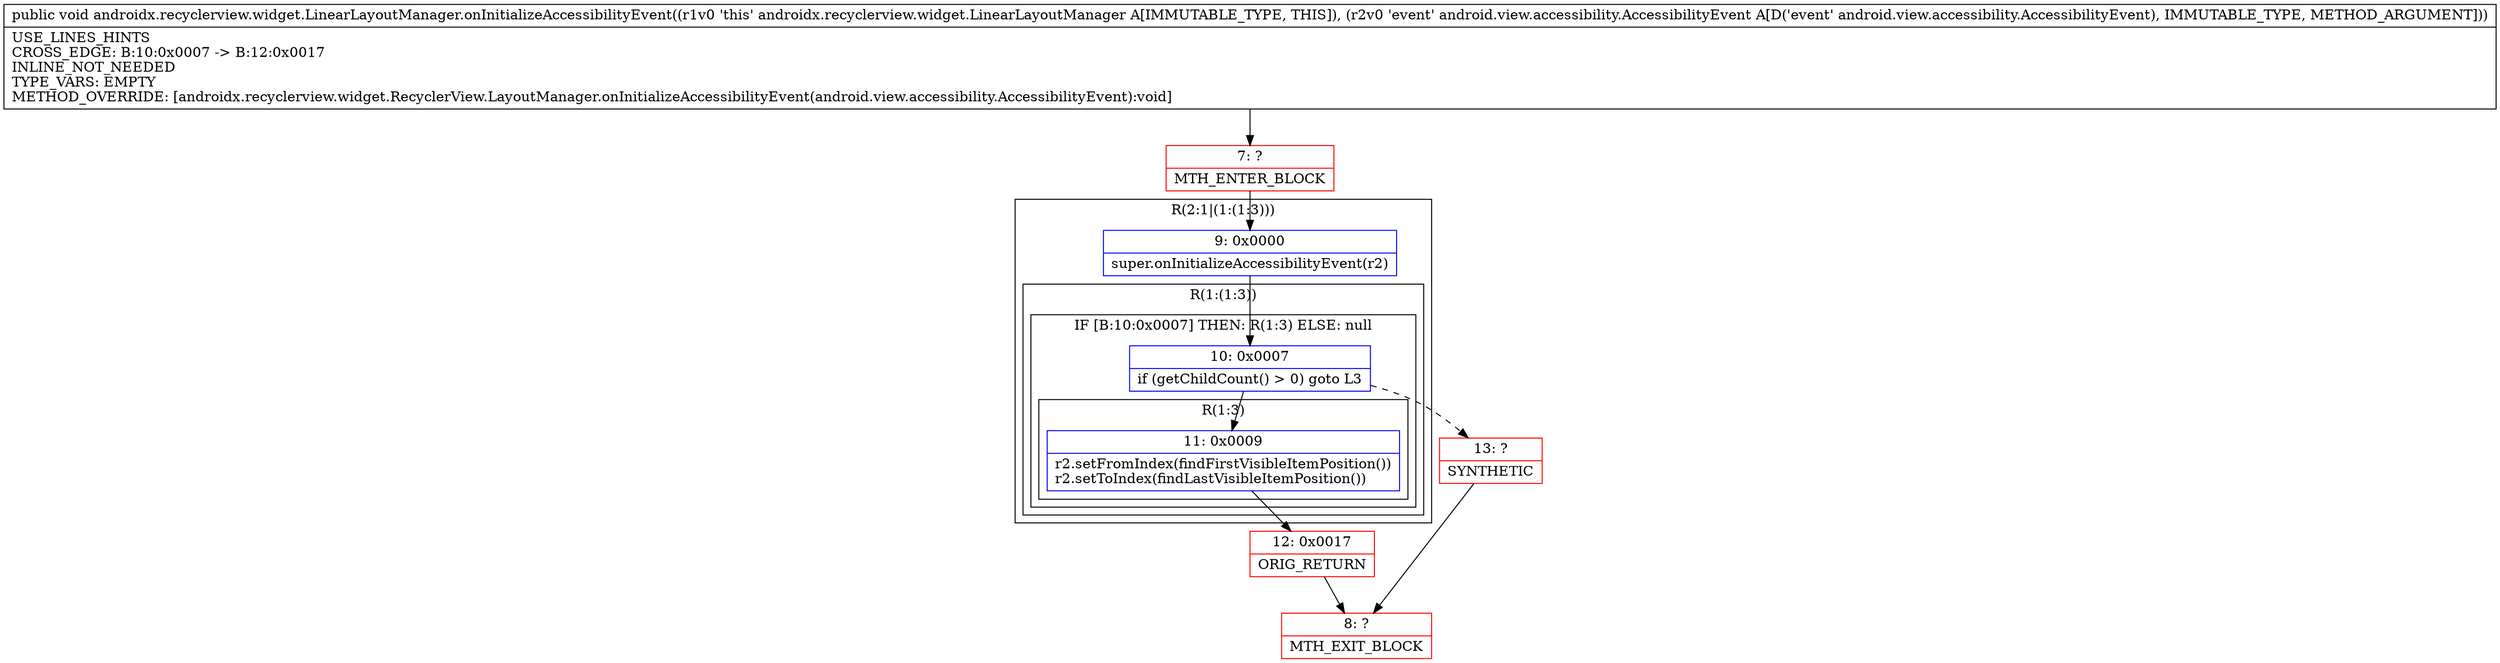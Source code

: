 digraph "CFG forandroidx.recyclerview.widget.LinearLayoutManager.onInitializeAccessibilityEvent(Landroid\/view\/accessibility\/AccessibilityEvent;)V" {
subgraph cluster_Region_444489661 {
label = "R(2:1|(1:(1:3)))";
node [shape=record,color=blue];
Node_9 [shape=record,label="{9\:\ 0x0000|super.onInitializeAccessibilityEvent(r2)\l}"];
subgraph cluster_Region_1734595771 {
label = "R(1:(1:3))";
node [shape=record,color=blue];
subgraph cluster_IfRegion_1140333120 {
label = "IF [B:10:0x0007] THEN: R(1:3) ELSE: null";
node [shape=record,color=blue];
Node_10 [shape=record,label="{10\:\ 0x0007|if (getChildCount() \> 0) goto L3\l}"];
subgraph cluster_Region_19594406 {
label = "R(1:3)";
node [shape=record,color=blue];
Node_11 [shape=record,label="{11\:\ 0x0009|r2.setFromIndex(findFirstVisibleItemPosition())\lr2.setToIndex(findLastVisibleItemPosition())\l}"];
}
}
}
}
Node_7 [shape=record,color=red,label="{7\:\ ?|MTH_ENTER_BLOCK\l}"];
Node_12 [shape=record,color=red,label="{12\:\ 0x0017|ORIG_RETURN\l}"];
Node_8 [shape=record,color=red,label="{8\:\ ?|MTH_EXIT_BLOCK\l}"];
Node_13 [shape=record,color=red,label="{13\:\ ?|SYNTHETIC\l}"];
MethodNode[shape=record,label="{public void androidx.recyclerview.widget.LinearLayoutManager.onInitializeAccessibilityEvent((r1v0 'this' androidx.recyclerview.widget.LinearLayoutManager A[IMMUTABLE_TYPE, THIS]), (r2v0 'event' android.view.accessibility.AccessibilityEvent A[D('event' android.view.accessibility.AccessibilityEvent), IMMUTABLE_TYPE, METHOD_ARGUMENT]))  | USE_LINES_HINTS\lCROSS_EDGE: B:10:0x0007 \-\> B:12:0x0017\lINLINE_NOT_NEEDED\lTYPE_VARS: EMPTY\lMETHOD_OVERRIDE: [androidx.recyclerview.widget.RecyclerView.LayoutManager.onInitializeAccessibilityEvent(android.view.accessibility.AccessibilityEvent):void]\l}"];
MethodNode -> Node_7;Node_9 -> Node_10;
Node_10 -> Node_11;
Node_10 -> Node_13[style=dashed];
Node_11 -> Node_12;
Node_7 -> Node_9;
Node_12 -> Node_8;
Node_13 -> Node_8;
}

